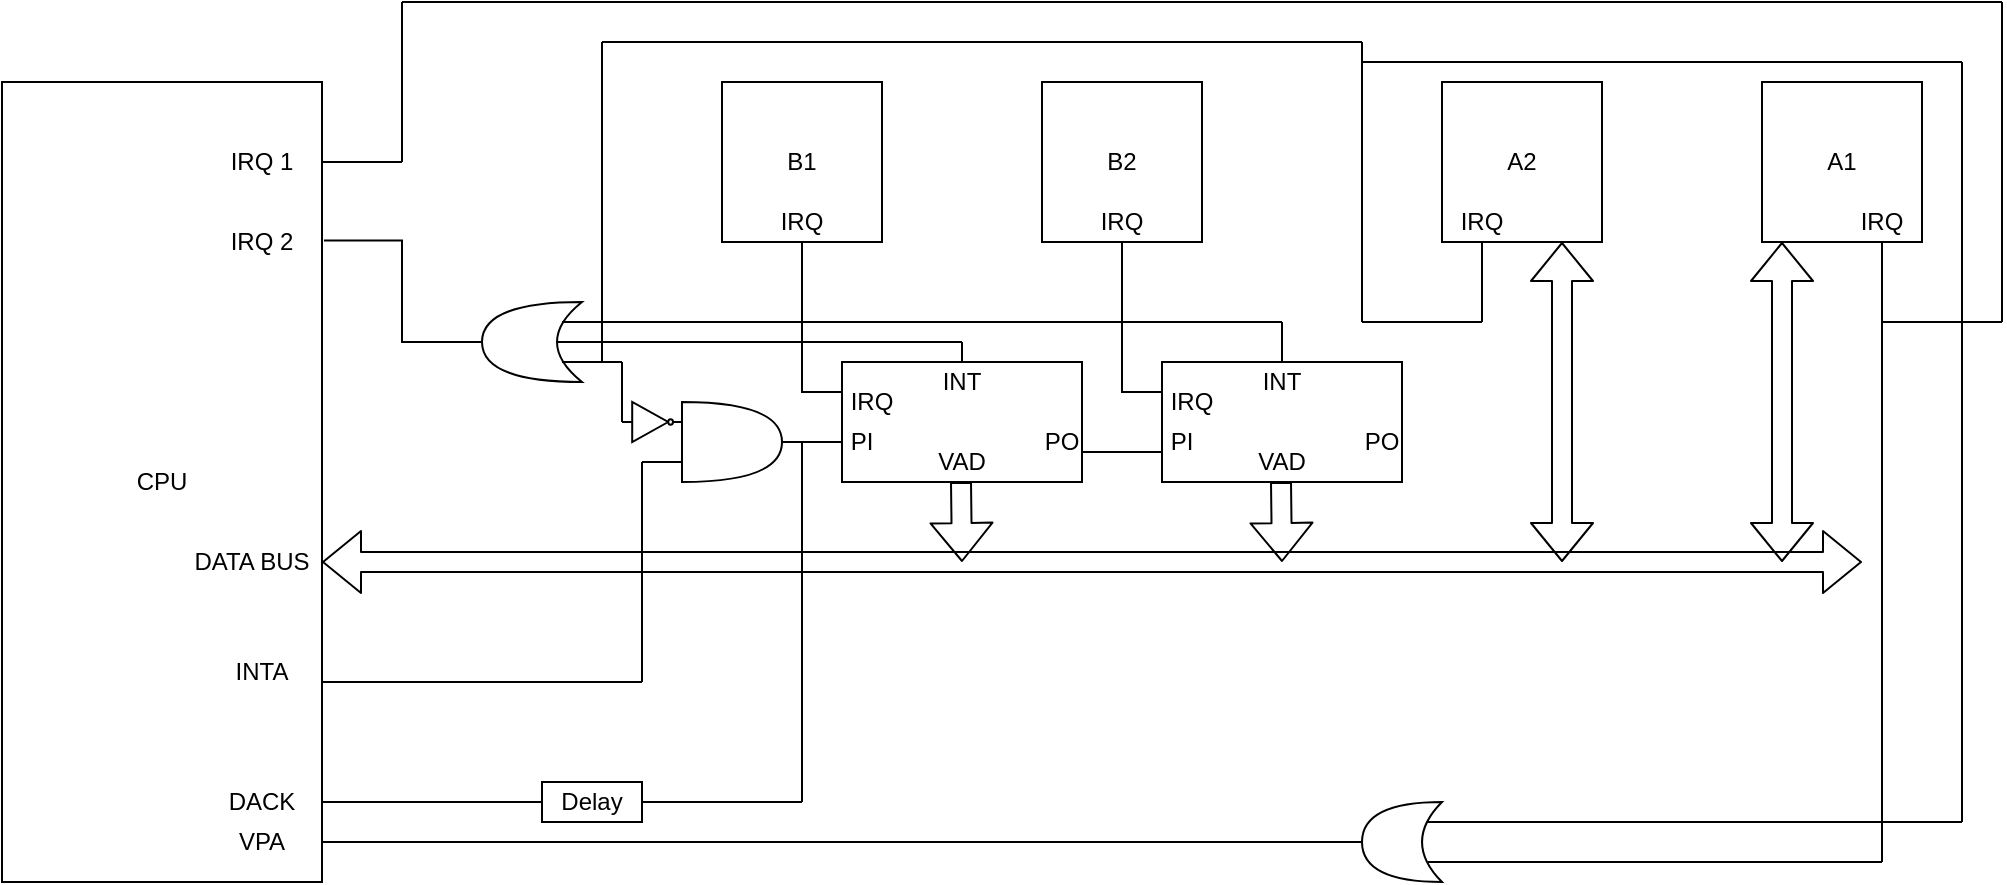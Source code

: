 <mxfile version="14.6.5" type="device"><diagram name="Page-1" id="16e2658f-23c8-b752-8be9-c03fbebb8bbe"><mxGraphModel dx="1209" dy="675" grid="1" gridSize="10" guides="1" tooltips="1" connect="1" arrows="1" fold="1" page="1" pageScale="1" pageWidth="1100" pageHeight="850" background="#ffffff" math="0" shadow="0"><root><mxCell id="0"/><mxCell id="1" parent="0"/><mxCell id="Mfc_ITxO107so7JS90Zs-2" value="" style="rounded=0;whiteSpace=wrap;html=1;" parent="1" vertex="1"><mxGeometry x="80" y="120" width="160" height="400" as="geometry"/></mxCell><mxCell id="Mfc_ITxO107so7JS90Zs-52" style="edgeStyle=orthogonalEdgeStyle;rounded=0;orthogonalLoop=1;jettySize=auto;html=1;exitX=1;exitY=0.5;exitDx=0;exitDy=0;exitPerimeter=0;endArrow=none;endFill=0;entryX=1.006;entryY=0.198;entryDx=0;entryDy=0;entryPerimeter=0;" parent="1" source="Mfc_ITxO107so7JS90Zs-3" target="Mfc_ITxO107so7JS90Zs-2" edge="1"><mxGeometry relative="1" as="geometry"><mxPoint x="280" y="200" as="targetPoint"/></mxGeometry></mxCell><mxCell id="Mfc_ITxO107so7JS90Zs-3" value="" style="shape=xor;whiteSpace=wrap;html=1;direction=west;" parent="1" vertex="1"><mxGeometry x="320" y="230" width="50" height="40" as="geometry"/></mxCell><mxCell id="Mfc_ITxO107so7JS90Zs-31" style="edgeStyle=orthogonalEdgeStyle;rounded=0;orthogonalLoop=1;jettySize=auto;html=1;exitX=0.5;exitY=1;exitDx=0;exitDy=0;endArrow=none;endFill=0;" parent="1" source="Mfc_ITxO107so7JS90Zs-4" edge="1"><mxGeometry relative="1" as="geometry"><mxPoint x="480" y="220" as="targetPoint"/></mxGeometry></mxCell><mxCell id="Mfc_ITxO107so7JS90Zs-4" value="" style="whiteSpace=wrap;html=1;aspect=fixed;" parent="1" vertex="1"><mxGeometry x="440" y="120" width="80" height="80" as="geometry"/></mxCell><mxCell id="Mfc_ITxO107so7JS90Zs-5" value="" style="whiteSpace=wrap;html=1;aspect=fixed;" parent="1" vertex="1"><mxGeometry x="600" y="120" width="80" height="80" as="geometry"/></mxCell><mxCell id="ADj2ZLFiflf3zKPaduKm-4" style="edgeStyle=orthogonalEdgeStyle;rounded=0;orthogonalLoop=1;jettySize=auto;html=1;exitX=0.25;exitY=1;exitDx=0;exitDy=0;endArrow=none;endFill=0;" parent="1" source="Mfc_ITxO107so7JS90Zs-6" edge="1"><mxGeometry relative="1" as="geometry"><mxPoint x="820" y="240" as="targetPoint"/></mxGeometry></mxCell><mxCell id="Mfc_ITxO107so7JS90Zs-6" value="" style="whiteSpace=wrap;html=1;aspect=fixed;" parent="1" vertex="1"><mxGeometry x="800" y="120" width="80" height="80" as="geometry"/></mxCell><mxCell id="ADj2ZLFiflf3zKPaduKm-6" style="edgeStyle=orthogonalEdgeStyle;rounded=0;orthogonalLoop=1;jettySize=auto;html=1;exitX=0.75;exitY=1;exitDx=0;exitDy=0;endArrow=none;endFill=0;" parent="1" source="Mfc_ITxO107so7JS90Zs-7" edge="1"><mxGeometry relative="1" as="geometry"><mxPoint x="1020" y="510" as="targetPoint"/></mxGeometry></mxCell><mxCell id="Mfc_ITxO107so7JS90Zs-7" value="" style="whiteSpace=wrap;html=1;aspect=fixed;" parent="1" vertex="1"><mxGeometry x="960" y="120" width="80" height="80" as="geometry"/></mxCell><mxCell id="Mfc_ITxO107so7JS90Zs-8" value="" style="shape=flexArrow;endArrow=classic;startArrow=classic;html=1;" parent="1" edge="1"><mxGeometry width="100" height="100" relative="1" as="geometry"><mxPoint x="240" y="360" as="sourcePoint"/><mxPoint x="1010" y="360" as="targetPoint"/></mxGeometry></mxCell><mxCell id="Mfc_ITxO107so7JS90Zs-39" style="edgeStyle=orthogonalEdgeStyle;rounded=0;orthogonalLoop=1;jettySize=auto;html=1;exitX=1;exitY=0.5;exitDx=0;exitDy=0;exitPerimeter=0;endArrow=none;endFill=0;" parent="1" source="Mfc_ITxO107so7JS90Zs-9" edge="1"><mxGeometry relative="1" as="geometry"><mxPoint x="240" y="500" as="targetPoint"/></mxGeometry></mxCell><mxCell id="ADj2ZLFiflf3zKPaduKm-5" style="edgeStyle=orthogonalEdgeStyle;rounded=0;orthogonalLoop=1;jettySize=auto;html=1;exitX=0.175;exitY=0.25;exitDx=0;exitDy=0;exitPerimeter=0;endArrow=none;endFill=0;" parent="1" source="Mfc_ITxO107so7JS90Zs-9" edge="1"><mxGeometry relative="1" as="geometry"><mxPoint x="1020" y="510" as="targetPoint"/></mxGeometry></mxCell><mxCell id="ADj2ZLFiflf3zKPaduKm-8" style="edgeStyle=orthogonalEdgeStyle;rounded=0;orthogonalLoop=1;jettySize=auto;html=1;exitX=0.175;exitY=0.75;exitDx=0;exitDy=0;exitPerimeter=0;endArrow=none;endFill=0;" parent="1" source="Mfc_ITxO107so7JS90Zs-9" edge="1"><mxGeometry relative="1" as="geometry"><mxPoint x="1060" y="490" as="targetPoint"/></mxGeometry></mxCell><mxCell id="Mfc_ITxO107so7JS90Zs-9" value="" style="shape=xor;whiteSpace=wrap;html=1;direction=west;" parent="1" vertex="1"><mxGeometry x="760" y="480" width="40" height="40" as="geometry"/></mxCell><mxCell id="Mfc_ITxO107so7JS90Zs-35" style="edgeStyle=orthogonalEdgeStyle;rounded=0;orthogonalLoop=1;jettySize=auto;html=1;exitX=0;exitY=0.75;exitDx=0;exitDy=0;exitPerimeter=0;endArrow=none;endFill=0;" parent="1" source="Mfc_ITxO107so7JS90Zs-10" edge="1"><mxGeometry relative="1" as="geometry"><mxPoint x="420" y="320" as="targetPoint"/></mxGeometry></mxCell><mxCell id="Mfc_ITxO107so7JS90Zs-58" style="edgeStyle=orthogonalEdgeStyle;rounded=0;orthogonalLoop=1;jettySize=auto;html=1;exitX=0;exitY=0.75;exitDx=0;exitDy=0;exitPerimeter=0;endArrow=none;endFill=0;" parent="1" source="Mfc_ITxO107so7JS90Zs-10" edge="1"><mxGeometry relative="1" as="geometry"><mxPoint x="400" y="310" as="targetPoint"/></mxGeometry></mxCell><mxCell id="Mfc_ITxO107so7JS90Zs-10" value="" style="shape=or;whiteSpace=wrap;html=1;" parent="1" vertex="1"><mxGeometry x="420" y="280" width="50" height="40" as="geometry"/></mxCell><mxCell id="Mfc_ITxO107so7JS90Zs-32" style="edgeStyle=orthogonalEdgeStyle;rounded=0;orthogonalLoop=1;jettySize=auto;html=1;exitX=0;exitY=0.25;exitDx=0;exitDy=0;endArrow=none;endFill=0;" parent="1" source="Mfc_ITxO107so7JS90Zs-11" edge="1"><mxGeometry relative="1" as="geometry"><mxPoint x="480" y="220" as="targetPoint"/></mxGeometry></mxCell><mxCell id="Mfc_ITxO107so7JS90Zs-36" style="edgeStyle=orthogonalEdgeStyle;rounded=0;orthogonalLoop=1;jettySize=auto;html=1;exitX=0;exitY=0.75;exitDx=0;exitDy=0;entryX=1;entryY=0.5;entryDx=0;entryDy=0;entryPerimeter=0;endArrow=none;endFill=0;" parent="1" edge="1"><mxGeometry relative="1" as="geometry"><mxPoint x="500" y="300" as="sourcePoint"/><mxPoint x="470" y="300" as="targetPoint"/></mxGeometry></mxCell><mxCell id="Mfc_ITxO107so7JS90Zs-11" value="" style="rounded=0;whiteSpace=wrap;html=1;" parent="1" vertex="1"><mxGeometry x="500" y="260" width="120" height="60" as="geometry"/></mxCell><mxCell id="Mfc_ITxO107so7JS90Zs-44" style="edgeStyle=orthogonalEdgeStyle;rounded=0;orthogonalLoop=1;jettySize=auto;html=1;exitX=0;exitY=0.25;exitDx=0;exitDy=0;endArrow=none;endFill=0;entryX=0.5;entryY=1;entryDx=0;entryDy=0;" parent="1" source="Mfc_ITxO107so7JS90Zs-12" target="Mfc_ITxO107so7JS90Zs-5" edge="1"><mxGeometry relative="1" as="geometry"><mxPoint x="640" y="275" as="targetPoint"/></mxGeometry></mxCell><mxCell id="Mfc_ITxO107so7JS90Zs-12" value="" style="rounded=0;whiteSpace=wrap;html=1;" parent="1" vertex="1"><mxGeometry x="660" y="260" width="120" height="60" as="geometry"/></mxCell><mxCell id="Mfc_ITxO107so7JS90Zs-57" style="edgeStyle=orthogonalEdgeStyle;rounded=0;orthogonalLoop=1;jettySize=auto;html=1;exitX=1;exitY=0.5;exitDx=0;exitDy=0;exitPerimeter=0;entryX=0;entryY=0.25;entryDx=0;entryDy=0;entryPerimeter=0;endArrow=none;endFill=0;" parent="1" source="Mfc_ITxO107so7JS90Zs-13" target="Mfc_ITxO107so7JS90Zs-10" edge="1"><mxGeometry relative="1" as="geometry"/></mxCell><mxCell id="Mfc_ITxO107so7JS90Zs-13" value="" style="verticalLabelPosition=bottom;shadow=0;dashed=0;align=center;html=1;verticalAlign=top;shape=mxgraph.electrical.logic_gates.inverter_2" parent="1" vertex="1"><mxGeometry x="390" y="280" width="30" height="20" as="geometry"/></mxCell><mxCell id="Mfc_ITxO107so7JS90Zs-15" value="" style="endArrow=none;html=1;exitX=1;exitY=0.75;exitDx=0;exitDy=0;" parent="1" source="Mfc_ITxO107so7JS90Zs-2" edge="1"><mxGeometry width="50" height="50" relative="1" as="geometry"><mxPoint x="240" y="420" as="sourcePoint"/><mxPoint x="400" y="420" as="targetPoint"/></mxGeometry></mxCell><mxCell id="Mfc_ITxO107so7JS90Zs-16" value="" style="endArrow=none;html=1;" parent="1" edge="1"><mxGeometry width="50" height="50" relative="1" as="geometry"><mxPoint x="400" y="420" as="sourcePoint"/><mxPoint x="400" y="310" as="targetPoint"/></mxGeometry></mxCell><mxCell id="Mfc_ITxO107so7JS90Zs-18" value="" style="endArrow=none;html=1;" parent="1" edge="1"><mxGeometry width="50" height="50" relative="1" as="geometry"><mxPoint x="360" y="260" as="sourcePoint"/><mxPoint x="390" y="260" as="targetPoint"/></mxGeometry></mxCell><mxCell id="Mfc_ITxO107so7JS90Zs-19" value="" style="endArrow=none;html=1;entryX=0;entryY=0.5;entryDx=0;entryDy=0;entryPerimeter=0;" parent="1" target="Mfc_ITxO107so7JS90Zs-13" edge="1"><mxGeometry width="50" height="50" relative="1" as="geometry"><mxPoint x="390" y="260" as="sourcePoint"/><mxPoint x="400" y="270" as="targetPoint"/></mxGeometry></mxCell><mxCell id="Mfc_ITxO107so7JS90Zs-20" value="" style="endArrow=none;html=1;" parent="1" edge="1"><mxGeometry width="50" height="50" relative="1" as="geometry"><mxPoint x="560" y="260" as="sourcePoint"/><mxPoint x="560" y="250" as="targetPoint"/></mxGeometry></mxCell><mxCell id="Mfc_ITxO107so7JS90Zs-22" value="" style="endArrow=none;html=1;exitX=0.25;exitY=0.5;exitDx=0;exitDy=0;exitPerimeter=0;" parent="1" source="Mfc_ITxO107so7JS90Zs-3" edge="1"><mxGeometry width="50" height="50" relative="1" as="geometry"><mxPoint x="510" y="290" as="sourcePoint"/><mxPoint x="560" y="250" as="targetPoint"/></mxGeometry></mxCell><mxCell id="Mfc_ITxO107so7JS90Zs-25" value="" style="endArrow=none;html=1;" parent="1" edge="1"><mxGeometry width="50" height="50" relative="1" as="geometry"><mxPoint x="360" y="240" as="sourcePoint"/><mxPoint x="720" y="240" as="targetPoint"/></mxGeometry></mxCell><mxCell id="Mfc_ITxO107so7JS90Zs-26" value="" style="endArrow=none;html=1;" parent="1" edge="1"><mxGeometry width="50" height="50" relative="1" as="geometry"><mxPoint x="720" y="260" as="sourcePoint"/><mxPoint x="720" y="240" as="targetPoint"/></mxGeometry></mxCell><mxCell id="Mfc_ITxO107so7JS90Zs-45" value="" style="endArrow=none;html=1;" parent="1" edge="1"><mxGeometry width="50" height="50" relative="1" as="geometry"><mxPoint x="380" y="260" as="sourcePoint"/><mxPoint x="380" y="100" as="targetPoint"/></mxGeometry></mxCell><mxCell id="Mfc_ITxO107so7JS90Zs-46" value="" style="endArrow=none;html=1;" parent="1" edge="1"><mxGeometry width="50" height="50" relative="1" as="geometry"><mxPoint x="380" y="100" as="sourcePoint"/><mxPoint x="760" y="100" as="targetPoint"/></mxGeometry></mxCell><mxCell id="Mfc_ITxO107so7JS90Zs-47" value="" style="endArrow=none;html=1;" parent="1" edge="1"><mxGeometry width="50" height="50" relative="1" as="geometry"><mxPoint x="760" y="240" as="sourcePoint"/><mxPoint x="760" y="100" as="targetPoint"/></mxGeometry></mxCell><mxCell id="Mfc_ITxO107so7JS90Zs-48" value="" style="endArrow=none;html=1;" parent="1" edge="1"><mxGeometry width="50" height="50" relative="1" as="geometry"><mxPoint x="760" y="240" as="sourcePoint"/><mxPoint x="820" y="240" as="targetPoint"/><Array as="points"/></mxGeometry></mxCell><mxCell id="Mfc_ITxO107so7JS90Zs-49" value="" style="endArrow=none;html=1;" parent="1" edge="1"><mxGeometry width="50" height="50" relative="1" as="geometry"><mxPoint x="920" y="80" as="sourcePoint"/><mxPoint x="1080" y="80" as="targetPoint"/></mxGeometry></mxCell><mxCell id="Mfc_ITxO107so7JS90Zs-50" value="" style="endArrow=none;html=1;" parent="1" edge="1"><mxGeometry width="50" height="50" relative="1" as="geometry"><mxPoint x="1080" y="240" as="sourcePoint"/><mxPoint x="1020" y="240" as="targetPoint"/></mxGeometry></mxCell><mxCell id="Mfc_ITxO107so7JS90Zs-51" value="" style="endArrow=none;html=1;" parent="1" edge="1"><mxGeometry width="50" height="50" relative="1" as="geometry"><mxPoint x="280" y="80" as="sourcePoint"/><mxPoint x="920" y="80" as="targetPoint"/></mxGeometry></mxCell><mxCell id="Mfc_ITxO107so7JS90Zs-53" value="" style="endArrow=none;html=1;" parent="1" edge="1"><mxGeometry width="50" height="50" relative="1" as="geometry"><mxPoint x="280" y="160" as="sourcePoint"/><mxPoint x="280" y="80" as="targetPoint"/></mxGeometry></mxCell><mxCell id="Mfc_ITxO107so7JS90Zs-54" value="" style="endArrow=none;html=1;" parent="1" edge="1"><mxGeometry width="50" height="50" relative="1" as="geometry"><mxPoint x="240" y="160" as="sourcePoint"/><mxPoint x="280" y="160" as="targetPoint"/></mxGeometry></mxCell><mxCell id="Mfc_ITxO107so7JS90Zs-56" value="" style="endArrow=none;html=1;" parent="1" edge="1"><mxGeometry width="50" height="50" relative="1" as="geometry"><mxPoint x="480" y="480" as="sourcePoint"/><mxPoint x="480" y="300" as="targetPoint"/></mxGeometry></mxCell><mxCell id="Mfc_ITxO107so7JS90Zs-61" style="edgeStyle=orthogonalEdgeStyle;rounded=0;orthogonalLoop=1;jettySize=auto;html=1;exitX=1;exitY=0.5;exitDx=0;exitDy=0;endArrow=none;endFill=0;" parent="1" source="Mfc_ITxO107so7JS90Zs-59" edge="1"><mxGeometry relative="1" as="geometry"><mxPoint x="480" y="480" as="targetPoint"/></mxGeometry></mxCell><mxCell id="Mfc_ITxO107so7JS90Zs-62" style="edgeStyle=orthogonalEdgeStyle;rounded=0;orthogonalLoop=1;jettySize=auto;html=1;exitX=0;exitY=0.5;exitDx=0;exitDy=0;endArrow=none;endFill=0;" parent="1" source="Mfc_ITxO107so7JS90Zs-59" edge="1"><mxGeometry relative="1" as="geometry"><mxPoint x="240" y="480" as="targetPoint"/></mxGeometry></mxCell><mxCell id="Mfc_ITxO107so7JS90Zs-59" value="" style="rounded=0;whiteSpace=wrap;html=1;" parent="1" vertex="1"><mxGeometry x="350" y="470" width="50" height="20" as="geometry"/></mxCell><mxCell id="Mfc_ITxO107so7JS90Zs-63" value="A1&lt;span style=&quot;color: rgba(0 , 0 , 0 , 0) ; font-family: monospace ; font-size: 0px&quot;&gt;%3CmxGraphModel%3E%3Croot%3E%3CmxCell%20id%3D%220%22%2F%3E%3CmxCell%20id%3D%221%22%20parent%3D%220%22%2F%3E%3CmxCell%20id%3D%222%22%20value%3D%22%22%20style%3D%22endArrow%3Dnone%3Bhtml%3D1%3B%22%20edge%3D%221%22%20parent%3D%221%22%3E%3CmxGeometry%20width%3D%2250%22%20height%3D%2250%22%20relative%3D%221%22%20as%3D%22geometry%22%3E%3CmxPoint%20x%3D%22520%22%20y%3D%22370%22%20as%3D%22sourcePoint%22%2F%3E%3CmxPoint%20x%3D%22570%22%20y%3D%22320%22%20as%3D%22targetPoint%22%2F%3E%3C%2FmxGeometry%3E%3C%2FmxCell%3E%3C%2Froot%3E%3C%2FmxGraphModel%3E&lt;/span&gt;" style="text;html=1;strokeColor=none;fillColor=none;align=center;verticalAlign=middle;whiteSpace=wrap;rounded=0;" parent="1" vertex="1"><mxGeometry x="980" y="150" width="40" height="20" as="geometry"/></mxCell><mxCell id="Mfc_ITxO107so7JS90Zs-64" value="A2" style="text;html=1;strokeColor=none;fillColor=none;align=center;verticalAlign=middle;whiteSpace=wrap;rounded=0;" parent="1" vertex="1"><mxGeometry x="820" y="150" width="40" height="20" as="geometry"/></mxCell><mxCell id="Mfc_ITxO107so7JS90Zs-65" value="B2" style="text;html=1;strokeColor=none;fillColor=none;align=center;verticalAlign=middle;whiteSpace=wrap;rounded=0;" parent="1" vertex="1"><mxGeometry x="620" y="150" width="40" height="20" as="geometry"/></mxCell><mxCell id="Mfc_ITxO107so7JS90Zs-66" value="B1" style="text;html=1;strokeColor=none;fillColor=none;align=center;verticalAlign=middle;whiteSpace=wrap;rounded=0;" parent="1" vertex="1"><mxGeometry x="460" y="150" width="40" height="20" as="geometry"/></mxCell><mxCell id="Mfc_ITxO107so7JS90Zs-67" value="IRQ 1" style="text;html=1;strokeColor=none;fillColor=none;align=center;verticalAlign=middle;whiteSpace=wrap;rounded=0;" parent="1" vertex="1"><mxGeometry x="190" y="150" width="40" height="20" as="geometry"/></mxCell><mxCell id="Mfc_ITxO107so7JS90Zs-68" value="CPU" style="text;html=1;strokeColor=none;fillColor=none;align=center;verticalAlign=middle;whiteSpace=wrap;rounded=0;" parent="1" vertex="1"><mxGeometry x="140" y="310" width="40" height="20" as="geometry"/></mxCell><mxCell id="Mfc_ITxO107so7JS90Zs-69" value="IRQ 2" style="text;html=1;strokeColor=none;fillColor=none;align=center;verticalAlign=middle;whiteSpace=wrap;rounded=0;" parent="1" vertex="1"><mxGeometry x="190" y="190" width="40" height="20" as="geometry"/></mxCell><mxCell id="Mfc_ITxO107so7JS90Zs-70" value="DATA BUS" style="text;html=1;strokeColor=none;fillColor=none;align=center;verticalAlign=middle;whiteSpace=wrap;rounded=0;" parent="1" vertex="1"><mxGeometry x="170" y="350" width="70" height="20" as="geometry"/></mxCell><mxCell id="Mfc_ITxO107so7JS90Zs-74" value="INTA" style="text;html=1;strokeColor=none;fillColor=none;align=center;verticalAlign=middle;whiteSpace=wrap;rounded=0;" parent="1" vertex="1"><mxGeometry x="190" y="405" width="40" height="20" as="geometry"/></mxCell><mxCell id="Mfc_ITxO107so7JS90Zs-75" value="DACK" style="text;html=1;strokeColor=none;fillColor=none;align=center;verticalAlign=middle;whiteSpace=wrap;rounded=0;" parent="1" vertex="1"><mxGeometry x="190" y="470" width="40" height="20" as="geometry"/></mxCell><mxCell id="Mfc_ITxO107so7JS90Zs-76" value="VPA" style="text;html=1;strokeColor=none;fillColor=none;align=center;verticalAlign=middle;whiteSpace=wrap;rounded=0;" parent="1" vertex="1"><mxGeometry x="190" y="490" width="40" height="20" as="geometry"/></mxCell><mxCell id="Mfc_ITxO107so7JS90Zs-77" value="Delay" style="text;html=1;strokeColor=none;fillColor=none;align=center;verticalAlign=middle;whiteSpace=wrap;rounded=0;" parent="1" vertex="1"><mxGeometry x="355" y="470" width="40" height="20" as="geometry"/></mxCell><mxCell id="Mfc_ITxO107so7JS90Zs-78" value="VAD&lt;span style=&quot;color: rgba(0 , 0 , 0 , 0) ; font-family: monospace ; font-size: 0px&quot;&gt;%3CmxGraphModel%3E%3Croot%3E%3CmxCell%20id%3D%220%22%2F%3E%3CmxCell%20id%3D%221%22%20parent%3D%220%22%2F%3E%3CmxCell%20id%3D%222%22%20value%3D%22DTACK%22%20style%3D%22text%3Bhtml%3D1%3BstrokeColor%3Dnone%3BfillColor%3Dnone%3Balign%3Dcenter%3BverticalAlign%3Dmiddle%3BwhiteSpace%3Dwrap%3Brounded%3D0%3B%22%20vertex%3D%221%22%20parent%3D%221%22%3E%3CmxGeometry%20x%3D%22190%22%20y%3D%22470%22%20width%3D%2240%22%20height%3D%2220%22%20as%3D%22geometry%22%2F%3E%3C%2FmxCell%3E%3C%2Froot%3E%3C%2FmxGraphModel%3E&lt;/span&gt;" style="text;html=1;strokeColor=none;fillColor=none;align=center;verticalAlign=middle;whiteSpace=wrap;rounded=0;" parent="1" vertex="1"><mxGeometry x="540" y="300" width="40" height="20" as="geometry"/></mxCell><mxCell id="Mfc_ITxO107so7JS90Zs-79" value="VAD" style="text;html=1;strokeColor=none;fillColor=none;align=center;verticalAlign=middle;whiteSpace=wrap;rounded=0;" parent="1" vertex="1"><mxGeometry x="700" y="300" width="40" height="20" as="geometry"/></mxCell><mxCell id="Mfc_ITxO107so7JS90Zs-80" value="PI" style="text;html=1;strokeColor=none;fillColor=none;align=center;verticalAlign=middle;whiteSpace=wrap;rounded=0;" parent="1" vertex="1"><mxGeometry x="490" y="290" width="40" height="20" as="geometry"/></mxCell><mxCell id="Mfc_ITxO107so7JS90Zs-89" style="edgeStyle=orthogonalEdgeStyle;rounded=0;orthogonalLoop=1;jettySize=auto;html=1;exitX=1;exitY=0.75;exitDx=0;exitDy=0;entryX=0;entryY=0.75;entryDx=0;entryDy=0;endArrow=none;endFill=0;" parent="1" source="Mfc_ITxO107so7JS90Zs-81" target="Mfc_ITxO107so7JS90Zs-87" edge="1"><mxGeometry relative="1" as="geometry"/></mxCell><mxCell id="Mfc_ITxO107so7JS90Zs-81" value="PO" style="text;html=1;strokeColor=none;fillColor=none;align=center;verticalAlign=middle;whiteSpace=wrap;rounded=0;" parent="1" vertex="1"><mxGeometry x="600" y="290" width="20" height="20" as="geometry"/></mxCell><mxCell id="Mfc_ITxO107so7JS90Zs-86" value="IRQ" style="text;html=1;strokeColor=none;fillColor=none;align=center;verticalAlign=middle;whiteSpace=wrap;rounded=0;" parent="1" vertex="1"><mxGeometry x="500" y="270" width="30" height="20" as="geometry"/></mxCell><mxCell id="Mfc_ITxO107so7JS90Zs-87" value="PI" style="text;html=1;strokeColor=none;fillColor=none;align=center;verticalAlign=middle;whiteSpace=wrap;rounded=0;" parent="1" vertex="1"><mxGeometry x="660" y="290" width="20" height="20" as="geometry"/></mxCell><mxCell id="Mfc_ITxO107so7JS90Zs-92" value="IRQ" style="text;html=1;strokeColor=none;fillColor=none;align=center;verticalAlign=middle;whiteSpace=wrap;rounded=0;" parent="1" vertex="1"><mxGeometry x="660" y="270" width="30" height="20" as="geometry"/></mxCell><mxCell id="Mfc_ITxO107so7JS90Zs-93" value="PO" style="text;html=1;strokeColor=none;fillColor=none;align=center;verticalAlign=middle;whiteSpace=wrap;rounded=0;" parent="1" vertex="1"><mxGeometry x="750" y="290" width="40" height="20" as="geometry"/></mxCell><mxCell id="Mfc_ITxO107so7JS90Zs-94" value="INT&lt;span style=&quot;color: rgba(0 , 0 , 0 , 0) ; font-family: monospace ; font-size: 0px&quot;&gt;%3CmxGraphModel%3E%3Croot%3E%3CmxCell%20id%3D%220%22%2F%3E%3CmxCell%20id%3D%221%22%20parent%3D%220%22%2F%3E%3CmxCell%20id%3D%222%22%20value%3D%22IRQ%22%20style%3D%22text%3Bhtml%3D1%3BstrokeColor%3Dnone%3BfillColor%3Dnone%3Balign%3Dcenter%3BverticalAlign%3Dmiddle%3BwhiteSpace%3Dwrap%3Brounded%3D0%3B%22%20vertex%3D%221%22%20parent%3D%221%22%3E%3CmxGeometry%20x%3D%22500%22%20y%3D%22270%22%20width%3D%2230%22%20height%3D%2220%22%20as%3D%22geometry%22%2F%3E%3C%2FmxCell%3E%3C%2Froot%3E%3C%2FmxGraphModel%3E&lt;/span&gt;" style="text;html=1;strokeColor=none;fillColor=none;align=center;verticalAlign=middle;whiteSpace=wrap;rounded=0;" parent="1" vertex="1"><mxGeometry x="540" y="260" width="40" height="20" as="geometry"/></mxCell><mxCell id="Mfc_ITxO107so7JS90Zs-95" value="INT" style="text;html=1;strokeColor=none;fillColor=none;align=center;verticalAlign=middle;whiteSpace=wrap;rounded=0;" parent="1" vertex="1"><mxGeometry x="700" y="260" width="40" height="20" as="geometry"/></mxCell><mxCell id="ADj2ZLFiflf3zKPaduKm-1" value="" style="endArrow=none;html=1;" parent="1" edge="1"><mxGeometry width="50" height="50" relative="1" as="geometry"><mxPoint x="1080" y="240" as="sourcePoint"/><mxPoint x="1080" y="80" as="targetPoint"/></mxGeometry></mxCell><mxCell id="_LnXkPuUhnmGvQIFHD6L-1" value="" style="endArrow=none;html=1;" edge="1" parent="1"><mxGeometry width="50" height="50" relative="1" as="geometry"><mxPoint x="760" y="110" as="sourcePoint"/><mxPoint x="1060" y="110" as="targetPoint"/></mxGeometry></mxCell><mxCell id="_LnXkPuUhnmGvQIFHD6L-2" value="" style="endArrow=none;html=1;" edge="1" parent="1"><mxGeometry width="50" height="50" relative="1" as="geometry"><mxPoint x="1060" y="490" as="sourcePoint"/><mxPoint x="1060" y="110" as="targetPoint"/></mxGeometry></mxCell><mxCell id="_LnXkPuUhnmGvQIFHD6L-3" value="" style="shape=flexArrow;endArrow=classic;startArrow=classic;html=1;" edge="1" parent="1"><mxGeometry width="100" height="100" relative="1" as="geometry"><mxPoint x="860" y="360" as="sourcePoint"/><mxPoint x="860" y="200" as="targetPoint"/></mxGeometry></mxCell><mxCell id="_LnXkPuUhnmGvQIFHD6L-4" value="" style="shape=flexArrow;endArrow=classic;startArrow=classic;html=1;" edge="1" parent="1"><mxGeometry width="100" height="100" relative="1" as="geometry"><mxPoint x="970" y="360" as="sourcePoint"/><mxPoint x="970" y="200" as="targetPoint"/></mxGeometry></mxCell><mxCell id="_LnXkPuUhnmGvQIFHD6L-5" value="" style="shape=flexArrow;endArrow=classic;html=1;" edge="1" parent="1"><mxGeometry width="50" height="50" relative="1" as="geometry"><mxPoint x="559.5" y="320" as="sourcePoint"/><mxPoint x="560" y="360" as="targetPoint"/></mxGeometry></mxCell><mxCell id="_LnXkPuUhnmGvQIFHD6L-6" value="" style="shape=flexArrow;endArrow=classic;html=1;" edge="1" parent="1"><mxGeometry width="50" height="50" relative="1" as="geometry"><mxPoint x="719.5" y="320" as="sourcePoint"/><mxPoint x="720" y="360" as="targetPoint"/></mxGeometry></mxCell><mxCell id="_LnXkPuUhnmGvQIFHD6L-7" value="IRQ" style="text;html=1;strokeColor=none;fillColor=none;align=center;verticalAlign=middle;whiteSpace=wrap;rounded=0;" vertex="1" parent="1"><mxGeometry x="460" y="180" width="40" height="20" as="geometry"/></mxCell><mxCell id="_LnXkPuUhnmGvQIFHD6L-8" value="IRQ" style="text;html=1;strokeColor=none;fillColor=none;align=center;verticalAlign=middle;whiteSpace=wrap;rounded=0;" vertex="1" parent="1"><mxGeometry x="620" y="180" width="40" height="20" as="geometry"/></mxCell><mxCell id="_LnXkPuUhnmGvQIFHD6L-9" value="IRQ" style="text;html=1;strokeColor=none;fillColor=none;align=center;verticalAlign=middle;whiteSpace=wrap;rounded=0;" vertex="1" parent="1"><mxGeometry x="800" y="180" width="40" height="20" as="geometry"/></mxCell><mxCell id="_LnXkPuUhnmGvQIFHD6L-10" value="IRQ" style="text;html=1;strokeColor=none;fillColor=none;align=center;verticalAlign=middle;whiteSpace=wrap;rounded=0;" vertex="1" parent="1"><mxGeometry x="1000" y="180" width="40" height="20" as="geometry"/></mxCell></root></mxGraphModel></diagram></mxfile>